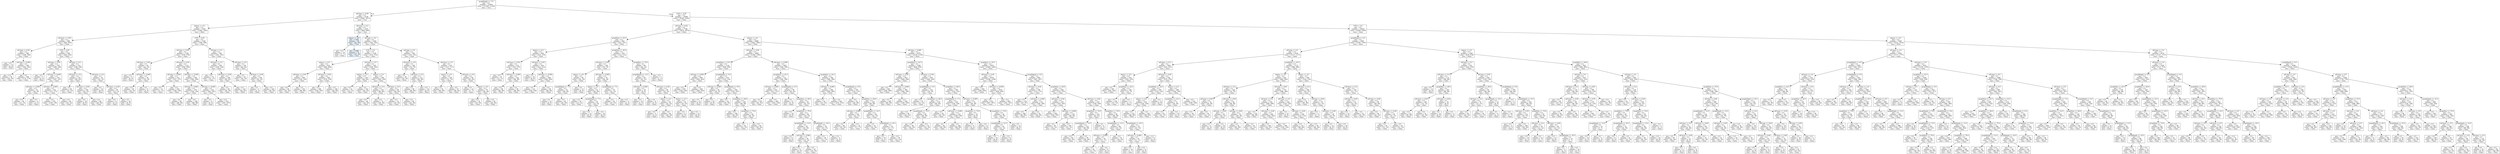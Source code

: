 digraph Tree {
node [shape=box, style="filled", color="black"] ;
0 [label="graphDepth <= 3.5\ngini = 0.5\nsamples = 22504\nvalue = [11250, 11254]\nclass = True", fillcolor="#ffffff"] ;
1 [label="sdComp <= 0.65\ngini = 0.5\nsamples = 4138\nvalue = [2067, 2071]\nclass = True", fillcolor="#ffffff"] ;
0 -> 1 [labeldistance=2.5, labelangle=45, headlabel="True"] ;
2 [label="nbproc <= 4.5\ngini = 0.5\nsamples = 2524\nvalue = [1262, 1262]\nclass = False", fillcolor="#ffffff"] ;
1 -> 2 ;
3 [label="sdComm <= 0.02\ngini = 0.5\nsamples = 986\nvalue = [493, 493]\nclass = False", fillcolor="#ffffff"] ;
2 -> 3 ;
4 [label="sdComp <= 0.02\ngini = 0.5\nsamples = 396\nvalue = [198, 198]\nclass = False", fillcolor="#ffffff"] ;
3 -> 4 ;
5 [label="gini = 0.5\nsamples = 12\nvalue = [6, 6]\nclass = False", fillcolor="#ffffff"] ;
4 -> 5 ;
6 [label="sdComp <= 0.065\ngini = 0.5\nsamples = 384\nvalue = [192, 192]\nclass = False", fillcolor="#ffffff"] ;
4 -> 6 ;
7 [label="gini = 0.5\nsamples = 36\nvalue = [18, 18]\nclass = False", fillcolor="#ffffff"] ;
6 -> 7 ;
8 [label="gini = 0.5\nsamples = 348\nvalue = [174, 174]\nclass = False", fillcolor="#ffffff"] ;
6 -> 8 ;
9 [label="CCR <= 0.55\ngini = 0.5\nsamples = 590\nvalue = [295, 295]\nclass = False", fillcolor="#ffffff"] ;
3 -> 9 ;
10 [label="sdComp <= 0.02\ngini = 0.5\nsamples = 378\nvalue = [189, 189]\nclass = False", fillcolor="#ffffff"] ;
9 -> 10 ;
11 [label="gini = 0.5\nsamples = 4\nvalue = [2, 2]\nclass = False", fillcolor="#ffffff"] ;
10 -> 11 ;
12 [label="sdComp <= 0.065\ngini = 0.5\nsamples = 374\nvalue = [187, 187]\nclass = False", fillcolor="#ffffff"] ;
10 -> 12 ;
13 [label="sdComm <= 0.065\ngini = 0.5\nsamples = 32\nvalue = [16, 16]\nclass = False", fillcolor="#ffffff"] ;
12 -> 13 ;
14 [label="gini = 0.5\nsamples = 26\nvalue = [13, 13]\nclass = False", fillcolor="#ffffff"] ;
13 -> 14 ;
15 [label="gini = 0.5\nsamples = 6\nvalue = [3, 3]\nclass = False", fillcolor="#ffffff"] ;
13 -> 15 ;
16 [label="sdComm <= 0.065\ngini = 0.5\nsamples = 342\nvalue = [171, 171]\nclass = False", fillcolor="#ffffff"] ;
12 -> 16 ;
17 [label="gini = 0.5\nsamples = 278\nvalue = [139, 139]\nclass = False", fillcolor="#ffffff"] ;
16 -> 17 ;
18 [label="gini = 0.5\nsamples = 64\nvalue = [32, 32]\nclass = False", fillcolor="#ffffff"] ;
16 -> 18 ;
19 [label="sdComp <= 0.2\ngini = 0.5\nsamples = 212\nvalue = [106, 106]\nclass = False", fillcolor="#ffffff"] ;
9 -> 19 ;
20 [label="sdComm <= 0.2\ngini = 0.5\nsamples = 170\nvalue = [85, 85]\nclass = False", fillcolor="#ffffff"] ;
19 -> 20 ;
21 [label="gini = 0.5\nsamples = 66\nvalue = [33, 33]\nclass = False", fillcolor="#ffffff"] ;
20 -> 21 ;
22 [label="sdComm <= 0.65\ngini = 0.5\nsamples = 104\nvalue = [52, 52]\nclass = False", fillcolor="#ffffff"] ;
20 -> 22 ;
23 [label="gini = 0.5\nsamples = 16\nvalue = [8, 8]\nclass = False", fillcolor="#ffffff"] ;
22 -> 23 ;
24 [label="gini = 0.5\nsamples = 88\nvalue = [44, 44]\nclass = False", fillcolor="#ffffff"] ;
22 -> 24 ;
25 [label="sdComm <= 0.2\ngini = 0.5\nsamples = 42\nvalue = [21, 21]\nclass = False", fillcolor="#ffffff"] ;
19 -> 25 ;
26 [label="gini = 0.5\nsamples = 16\nvalue = [8, 8]\nclass = False", fillcolor="#ffffff"] ;
25 -> 26 ;
27 [label="sdComm <= 0.65\ngini = 0.5\nsamples = 26\nvalue = [13, 13]\nclass = False", fillcolor="#ffffff"] ;
25 -> 27 ;
28 [label="gini = 0.5\nsamples = 8\nvalue = [4, 4]\nclass = False", fillcolor="#ffffff"] ;
27 -> 28 ;
29 [label="gini = 0.5\nsamples = 18\nvalue = [9, 9]\nclass = False", fillcolor="#ffffff"] ;
27 -> 29 ;
30 [label="CCR <= 0.55\ngini = 0.5\nsamples = 1538\nvalue = [769, 769]\nclass = False", fillcolor="#ffffff"] ;
2 -> 30 ;
31 [label="sdComp <= 0.02\ngini = 0.5\nsamples = 1156\nvalue = [578, 578]\nclass = False", fillcolor="#ffffff"] ;
30 -> 31 ;
32 [label="sdComm <= 0.02\ngini = 0.5\nsamples = 44\nvalue = [22, 22]\nclass = False", fillcolor="#ffffff"] ;
31 -> 32 ;
33 [label="gini = 0.5\nsamples = 8\nvalue = [4, 4]\nclass = False", fillcolor="#ffffff"] ;
32 -> 33 ;
34 [label="sdComm <= 0.065\ngini = 0.5\nsamples = 36\nvalue = [18, 18]\nclass = False", fillcolor="#ffffff"] ;
32 -> 34 ;
35 [label="gini = 0.5\nsamples = 28\nvalue = [14, 14]\nclass = False", fillcolor="#ffffff"] ;
34 -> 35 ;
36 [label="gini = 0.5\nsamples = 8\nvalue = [4, 4]\nclass = False", fillcolor="#ffffff"] ;
34 -> 36 ;
37 [label="sdComm <= 0.02\ngini = 0.5\nsamples = 1112\nvalue = [556, 556]\nclass = False", fillcolor="#ffffff"] ;
31 -> 37 ;
38 [label="sdComp <= 0.065\ngini = 0.5\nsamples = 314\nvalue = [157, 157]\nclass = False", fillcolor="#ffffff"] ;
37 -> 38 ;
39 [label="gini = 0.5\nsamples = 22\nvalue = [11, 11]\nclass = False", fillcolor="#ffffff"] ;
38 -> 39 ;
40 [label="gini = 0.5\nsamples = 292\nvalue = [146, 146]\nclass = False", fillcolor="#ffffff"] ;
38 -> 40 ;
41 [label="sdComm <= 0.065\ngini = 0.5\nsamples = 798\nvalue = [399, 399]\nclass = False", fillcolor="#ffffff"] ;
37 -> 41 ;
42 [label="sdComp <= 0.065\ngini = 0.5\nsamples = 276\nvalue = [138, 138]\nclass = False", fillcolor="#ffffff"] ;
41 -> 42 ;
43 [label="gini = 0.5\nsamples = 80\nvalue = [40, 40]\nclass = False", fillcolor="#ffffff"] ;
42 -> 43 ;
44 [label="gini = 0.5\nsamples = 196\nvalue = [98, 98]\nclass = False", fillcolor="#ffffff"] ;
42 -> 44 ;
45 [label="sdComp <= 0.065\ngini = 0.5\nsamples = 522\nvalue = [261, 261]\nclass = False", fillcolor="#ffffff"] ;
41 -> 45 ;
46 [label="gini = 0.5\nsamples = 8\nvalue = [4, 4]\nclass = False", fillcolor="#ffffff"] ;
45 -> 46 ;
47 [label="gini = 0.5\nsamples = 514\nvalue = [257, 257]\nclass = False", fillcolor="#ffffff"] ;
45 -> 47 ;
48 [label="sdComp <= 0.2\ngini = 0.5\nsamples = 382\nvalue = [191, 191]\nclass = False", fillcolor="#ffffff"] ;
30 -> 48 ;
49 [label="sdComm <= 0.2\ngini = 0.5\nsamples = 258\nvalue = [129, 129]\nclass = False", fillcolor="#ffffff"] ;
48 -> 49 ;
50 [label="gini = 0.5\nsamples = 74\nvalue = [37, 37]\nclass = False", fillcolor="#ffffff"] ;
49 -> 50 ;
51 [label="sdComm <= 0.65\ngini = 0.5\nsamples = 184\nvalue = [92, 92]\nclass = False", fillcolor="#ffffff"] ;
49 -> 51 ;
52 [label="gini = 0.5\nsamples = 60\nvalue = [30, 30]\nclass = False", fillcolor="#ffffff"] ;
51 -> 52 ;
53 [label="gini = 0.5\nsamples = 124\nvalue = [62, 62]\nclass = False", fillcolor="#ffffff"] ;
51 -> 53 ;
54 [label="sdComm <= 0.2\ngini = 0.5\nsamples = 124\nvalue = [62, 62]\nclass = False", fillcolor="#ffffff"] ;
48 -> 54 ;
55 [label="gini = 0.5\nsamples = 20\nvalue = [10, 10]\nclass = False", fillcolor="#ffffff"] ;
54 -> 55 ;
56 [label="sdComm <= 0.65\ngini = 0.5\nsamples = 104\nvalue = [52, 52]\nclass = False", fillcolor="#ffffff"] ;
54 -> 56 ;
57 [label="gini = 0.5\nsamples = 4\nvalue = [2, 2]\nclass = False", fillcolor="#ffffff"] ;
56 -> 57 ;
58 [label="gini = 0.5\nsamples = 100\nvalue = [50, 50]\nclass = False", fillcolor="#ffffff"] ;
56 -> 58 ;
59 [label="sdComm <= 0.2\ngini = 0.5\nsamples = 1614\nvalue = [805, 809]\nclass = True", fillcolor="#feffff"] ;
1 -> 59 ;
60 [label="nbproc <= 4.5\ngini = 0.499\nsamples = 88\nvalue = [42, 46]\nclass = True", fillcolor="#eef6fd"] ;
59 -> 60 ;
61 [label="gini = 0.5\nsamples = 14\nvalue = [7, 7]\nclass = False", fillcolor="#ffffff"] ;
60 -> 61 ;
62 [label="gini = 0.499\nsamples = 74\nvalue = [35, 39]\nclass = True", fillcolor="#ebf5fc"] ;
60 -> 62 ;
63 [label="sdComp <= 2.0\ngini = 0.5\nsamples = 1526\nvalue = [763, 763]\nclass = False", fillcolor="#ffffff"] ;
59 -> 63 ;
64 [label="CCR <= 5.5\ngini = 0.5\nsamples = 1144\nvalue = [572, 572]\nclass = False", fillcolor="#ffffff"] ;
63 -> 64 ;
65 [label="nbproc <= 4.5\ngini = 0.5\nsamples = 816\nvalue = [408, 408]\nclass = False", fillcolor="#ffffff"] ;
64 -> 65 ;
66 [label="sdComm <= 0.65\ngini = 0.5\nsamples = 260\nvalue = [130, 130]\nclass = False", fillcolor="#ffffff"] ;
65 -> 66 ;
67 [label="gini = 0.5\nsamples = 68\nvalue = [34, 34]\nclass = False", fillcolor="#ffffff"] ;
66 -> 67 ;
68 [label="gini = 0.5\nsamples = 192\nvalue = [96, 96]\nclass = False", fillcolor="#ffffff"] ;
66 -> 68 ;
69 [label="sdComm <= 0.65\ngini = 0.5\nsamples = 556\nvalue = [278, 278]\nclass = False", fillcolor="#ffffff"] ;
65 -> 69 ;
70 [label="gini = 0.5\nsamples = 388\nvalue = [194, 194]\nclass = False", fillcolor="#ffffff"] ;
69 -> 70 ;
71 [label="gini = 0.5\nsamples = 168\nvalue = [84, 84]\nclass = False", fillcolor="#ffffff"] ;
69 -> 71 ;
72 [label="sdComm <= 2.0\ngini = 0.5\nsamples = 328\nvalue = [164, 164]\nclass = False", fillcolor="#ffffff"] ;
64 -> 72 ;
73 [label="nbproc <= 4.5\ngini = 0.5\nsamples = 128\nvalue = [64, 64]\nclass = False", fillcolor="#ffffff"] ;
72 -> 73 ;
74 [label="gini = 0.5\nsamples = 24\nvalue = [12, 12]\nclass = False", fillcolor="#ffffff"] ;
73 -> 74 ;
75 [label="gini = 0.5\nsamples = 104\nvalue = [52, 52]\nclass = False", fillcolor="#ffffff"] ;
73 -> 75 ;
76 [label="nbproc <= 4.5\ngini = 0.5\nsamples = 200\nvalue = [100, 100]\nclass = False", fillcolor="#ffffff"] ;
72 -> 76 ;
77 [label="sdComm <= 6.5\ngini = 0.5\nsamples = 120\nvalue = [60, 60]\nclass = False", fillcolor="#ffffff"] ;
76 -> 77 ;
78 [label="gini = 0.5\nsamples = 48\nvalue = [24, 24]\nclass = False", fillcolor="#ffffff"] ;
77 -> 78 ;
79 [label="gini = 0.5\nsamples = 72\nvalue = [36, 36]\nclass = False", fillcolor="#ffffff"] ;
77 -> 79 ;
80 [label="sdComm <= 6.5\ngini = 0.5\nsamples = 80\nvalue = [40, 40]\nclass = False", fillcolor="#ffffff"] ;
76 -> 80 ;
81 [label="gini = 0.5\nsamples = 32\nvalue = [16, 16]\nclass = False", fillcolor="#ffffff"] ;
80 -> 81 ;
82 [label="gini = 0.5\nsamples = 48\nvalue = [24, 24]\nclass = False", fillcolor="#ffffff"] ;
80 -> 82 ;
83 [label="sdComp <= 6.5\ngini = 0.5\nsamples = 382\nvalue = [191, 191]\nclass = False", fillcolor="#ffffff"] ;
63 -> 83 ;
84 [label="sdComm <= 2.0\ngini = 0.5\nsamples = 148\nvalue = [74, 74]\nclass = False", fillcolor="#ffffff"] ;
83 -> 84 ;
85 [label="gini = 0.5\nsamples = 36\nvalue = [18, 18]\nclass = False", fillcolor="#ffffff"] ;
84 -> 85 ;
86 [label="sdComm <= 6.5\ngini = 0.5\nsamples = 112\nvalue = [56, 56]\nclass = False", fillcolor="#ffffff"] ;
84 -> 86 ;
87 [label="gini = 0.5\nsamples = 96\nvalue = [48, 48]\nclass = False", fillcolor="#ffffff"] ;
86 -> 87 ;
88 [label="gini = 0.5\nsamples = 16\nvalue = [8, 8]\nclass = False", fillcolor="#ffffff"] ;
86 -> 88 ;
89 [label="sdComm <= 2.0\ngini = 0.5\nsamples = 234\nvalue = [117, 117]\nclass = False", fillcolor="#ffffff"] ;
83 -> 89 ;
90 [label="nbproc <= 4.5\ngini = 0.5\nsamples = 144\nvalue = [72, 72]\nclass = False", fillcolor="#ffffff"] ;
89 -> 90 ;
91 [label="gini = 0.5\nsamples = 92\nvalue = [46, 46]\nclass = False", fillcolor="#ffffff"] ;
90 -> 91 ;
92 [label="gini = 0.5\nsamples = 52\nvalue = [26, 26]\nclass = False", fillcolor="#ffffff"] ;
90 -> 92 ;
93 [label="sdComm <= 6.5\ngini = 0.5\nsamples = 90\nvalue = [45, 45]\nclass = False", fillcolor="#ffffff"] ;
89 -> 93 ;
94 [label="gini = 0.5\nsamples = 14\nvalue = [7, 7]\nclass = False", fillcolor="#ffffff"] ;
93 -> 94 ;
95 [label="nbproc <= 4.5\ngini = 0.5\nsamples = 76\nvalue = [38, 38]\nclass = False", fillcolor="#ffffff"] ;
93 -> 95 ;
96 [label="gini = 0.5\nsamples = 36\nvalue = [18, 18]\nclass = False", fillcolor="#ffffff"] ;
95 -> 96 ;
97 [label="gini = 0.5\nsamples = 40\nvalue = [20, 20]\nclass = False", fillcolor="#ffffff"] ;
95 -> 97 ;
98 [label="CCR <= 0.55\ngini = 0.5\nsamples = 18366\nvalue = [9183, 9183]\nclass = False", fillcolor="#ffffff"] ;
0 -> 98 [labeldistance=2.5, labelangle=-45, headlabel="False"] ;
99 [label="sdComp <= 0.02\ngini = 0.5\nsamples = 7748\nvalue = [3874, 3874]\nclass = False", fillcolor="#ffffff"] ;
98 -> 99 ;
100 [label="graphSize <= 22.5\ngini = 0.5\nsamples = 862\nvalue = [431, 431]\nclass = False", fillcolor="#ffffff"] ;
99 -> 100 ;
101 [label="nbproc <= 4.5\ngini = 0.5\nsamples = 638\nvalue = [319, 319]\nclass = False", fillcolor="#ffffff"] ;
100 -> 101 ;
102 [label="sdComm <= 0.02\ngini = 0.5\nsamples = 214\nvalue = [107, 107]\nclass = False", fillcolor="#ffffff"] ;
101 -> 102 ;
103 [label="gini = 0.5\nsamples = 22\nvalue = [11, 11]\nclass = False", fillcolor="#ffffff"] ;
102 -> 103 ;
104 [label="sdComm <= 0.065\ngini = 0.5\nsamples = 192\nvalue = [96, 96]\nclass = False", fillcolor="#ffffff"] ;
102 -> 104 ;
105 [label="gini = 0.5\nsamples = 96\nvalue = [48, 48]\nclass = False", fillcolor="#ffffff"] ;
104 -> 105 ;
106 [label="gini = 0.5\nsamples = 96\nvalue = [48, 48]\nclass = False", fillcolor="#ffffff"] ;
104 -> 106 ;
107 [label="sdComm <= 0.02\ngini = 0.5\nsamples = 424\nvalue = [212, 212]\nclass = False", fillcolor="#ffffff"] ;
101 -> 107 ;
108 [label="gini = 0.5\nsamples = 16\nvalue = [8, 8]\nclass = False", fillcolor="#ffffff"] ;
107 -> 108 ;
109 [label="sdComm <= 0.065\ngini = 0.5\nsamples = 408\nvalue = [204, 204]\nclass = False", fillcolor="#ffffff"] ;
107 -> 109 ;
110 [label="gini = 0.5\nsamples = 312\nvalue = [156, 156]\nclass = False", fillcolor="#ffffff"] ;
109 -> 110 ;
111 [label="gini = 0.5\nsamples = 96\nvalue = [48, 48]\nclass = False", fillcolor="#ffffff"] ;
109 -> 111 ;
112 [label="graphSize <= 40.0\ngini = 0.5\nsamples = 224\nvalue = [112, 112]\nclass = False", fillcolor="#ffffff"] ;
100 -> 112 ;
113 [label="sdComm <= 0.02\ngini = 0.5\nsamples = 140\nvalue = [70, 70]\nclass = False", fillcolor="#ffffff"] ;
112 -> 113 ;
114 [label="nbproc <= 4.5\ngini = 0.5\nsamples = 64\nvalue = [32, 32]\nclass = False", fillcolor="#ffffff"] ;
113 -> 114 ;
115 [label="graphDepth <= 7.5\ngini = 0.5\nsamples = 52\nvalue = [26, 26]\nclass = False", fillcolor="#ffffff"] ;
114 -> 115 ;
116 [label="gini = 0.5\nsamples = 12\nvalue = [6, 6]\nclass = False", fillcolor="#ffffff"] ;
115 -> 116 ;
117 [label="gini = 0.5\nsamples = 40\nvalue = [20, 20]\nclass = False", fillcolor="#ffffff"] ;
115 -> 117 ;
118 [label="gini = 0.5\nsamples = 12\nvalue = [6, 6]\nclass = False", fillcolor="#ffffff"] ;
114 -> 118 ;
119 [label="sdComm <= 0.065\ngini = 0.5\nsamples = 76\nvalue = [38, 38]\nclass = False", fillcolor="#ffffff"] ;
113 -> 119 ;
120 [label="nbproc <= 4.5\ngini = 0.5\nsamples = 52\nvalue = [26, 26]\nclass = False", fillcolor="#ffffff"] ;
119 -> 120 ;
121 [label="gini = 0.5\nsamples = 24\nvalue = [12, 12]\nclass = False", fillcolor="#ffffff"] ;
120 -> 121 ;
122 [label="graphDepth <= 7.5\ngini = 0.5\nsamples = 28\nvalue = [14, 14]\nclass = False", fillcolor="#ffffff"] ;
120 -> 122 ;
123 [label="gini = 0.5\nsamples = 12\nvalue = [6, 6]\nclass = False", fillcolor="#ffffff"] ;
122 -> 123 ;
124 [label="gini = 0.5\nsamples = 16\nvalue = [8, 8]\nclass = False", fillcolor="#ffffff"] ;
122 -> 124 ;
125 [label="graphDepth <= 7.5\ngini = 0.5\nsamples = 24\nvalue = [12, 12]\nclass = False", fillcolor="#ffffff"] ;
119 -> 125 ;
126 [label="gini = 0.5\nsamples = 20\nvalue = [10, 10]\nclass = False", fillcolor="#ffffff"] ;
125 -> 126 ;
127 [label="gini = 0.5\nsamples = 4\nvalue = [2, 2]\nclass = False", fillcolor="#ffffff"] ;
125 -> 127 ;
128 [label="graphSize <= 75.0\ngini = 0.5\nsamples = 84\nvalue = [42, 42]\nclass = False", fillcolor="#ffffff"] ;
112 -> 128 ;
129 [label="graphDepth <= 12.5\ngini = 0.5\nsamples = 82\nvalue = [41, 41]\nclass = False", fillcolor="#ffffff"] ;
128 -> 129 ;
130 [label="sdComm <= 0.065\ngini = 0.5\nsamples = 18\nvalue = [9, 9]\nclass = False", fillcolor="#ffffff"] ;
129 -> 130 ;
131 [label="gini = 0.5\nsamples = 10\nvalue = [5, 5]\nclass = False", fillcolor="#ffffff"] ;
130 -> 131 ;
132 [label="gini = 0.5\nsamples = 8\nvalue = [4, 4]\nclass = False", fillcolor="#ffffff"] ;
130 -> 132 ;
133 [label="sdComm <= 0.02\ngini = 0.5\nsamples = 64\nvalue = [32, 32]\nclass = False", fillcolor="#ffffff"] ;
129 -> 133 ;
134 [label="nbproc <= 4.5\ngini = 0.5\nsamples = 44\nvalue = [22, 22]\nclass = False", fillcolor="#ffffff"] ;
133 -> 134 ;
135 [label="gini = 0.5\nsamples = 4\nvalue = [2, 2]\nclass = False", fillcolor="#ffffff"] ;
134 -> 135 ;
136 [label="gini = 0.5\nsamples = 40\nvalue = [20, 20]\nclass = False", fillcolor="#ffffff"] ;
134 -> 136 ;
137 [label="nbproc <= 4.5\ngini = 0.5\nsamples = 20\nvalue = [10, 10]\nclass = False", fillcolor="#ffffff"] ;
133 -> 137 ;
138 [label="gini = 0.5\nsamples = 8\nvalue = [4, 4]\nclass = False", fillcolor="#ffffff"] ;
137 -> 138 ;
139 [label="gini = 0.5\nsamples = 12\nvalue = [6, 6]\nclass = False", fillcolor="#ffffff"] ;
137 -> 139 ;
140 [label="gini = 0.5\nsamples = 2\nvalue = [1, 1]\nclass = False", fillcolor="#ffffff"] ;
128 -> 140 ;
141 [label="nbproc <= 4.5\ngini = 0.5\nsamples = 6886\nvalue = [3443, 3443]\nclass = False", fillcolor="#ffffff"] ;
99 -> 141 ;
142 [label="sdComm <= 0.02\ngini = 0.5\nsamples = 2608\nvalue = [1304, 1304]\nclass = False", fillcolor="#ffffff"] ;
141 -> 142 ;
143 [label="graphSize <= 22.5\ngini = 0.5\nsamples = 1116\nvalue = [558, 558]\nclass = False", fillcolor="#ffffff"] ;
142 -> 143 ;
144 [label="sdComp <= 0.065\ngini = 0.5\nsamples = 884\nvalue = [442, 442]\nclass = False", fillcolor="#ffffff"] ;
143 -> 144 ;
145 [label="gini = 0.5\nsamples = 476\nvalue = [238, 238]\nclass = False", fillcolor="#ffffff"] ;
144 -> 145 ;
146 [label="gini = 0.5\nsamples = 408\nvalue = [204, 204]\nclass = False", fillcolor="#ffffff"] ;
144 -> 146 ;
147 [label="graphDepth <= 6.5\ngini = 0.5\nsamples = 232\nvalue = [116, 116]\nclass = False", fillcolor="#ffffff"] ;
143 -> 147 ;
148 [label="sdComp <= 0.065\ngini = 0.5\nsamples = 28\nvalue = [14, 14]\nclass = False", fillcolor="#ffffff"] ;
147 -> 148 ;
149 [label="gini = 0.5\nsamples = 12\nvalue = [6, 6]\nclass = False", fillcolor="#ffffff"] ;
148 -> 149 ;
150 [label="gini = 0.5\nsamples = 16\nvalue = [8, 8]\nclass = False", fillcolor="#ffffff"] ;
148 -> 150 ;
151 [label="graphDepth <= 9.0\ngini = 0.5\nsamples = 204\nvalue = [102, 102]\nclass = False", fillcolor="#ffffff"] ;
147 -> 151 ;
152 [label="gini = 0.5\nsamples = 36\nvalue = [18, 18]\nclass = False", fillcolor="#ffffff"] ;
151 -> 152 ;
153 [label="graphSize <= 40.0\ngini = 0.5\nsamples = 168\nvalue = [84, 84]\nclass = False", fillcolor="#ffffff"] ;
151 -> 153 ;
154 [label="gini = 0.5\nsamples = 108\nvalue = [54, 54]\nclass = False", fillcolor="#ffffff"] ;
153 -> 154 ;
155 [label="graphSize <= 75.0\ngini = 0.5\nsamples = 60\nvalue = [30, 30]\nclass = False", fillcolor="#ffffff"] ;
153 -> 155 ;
156 [label="gini = 0.5\nsamples = 20\nvalue = [10, 10]\nclass = False", fillcolor="#ffffff"] ;
155 -> 156 ;
157 [label="gini = 0.5\nsamples = 40\nvalue = [20, 20]\nclass = False", fillcolor="#ffffff"] ;
155 -> 157 ;
158 [label="sdComm <= 0.065\ngini = 0.5\nsamples = 1492\nvalue = [746, 746]\nclass = False", fillcolor="#ffffff"] ;
142 -> 158 ;
159 [label="graphSize <= 22.5\ngini = 0.5\nsamples = 712\nvalue = [356, 356]\nclass = False", fillcolor="#ffffff"] ;
158 -> 159 ;
160 [label="sdComp <= 0.065\ngini = 0.5\nsamples = 622\nvalue = [311, 311]\nclass = False", fillcolor="#ffffff"] ;
159 -> 160 ;
161 [label="gini = 0.5\nsamples = 162\nvalue = [81, 81]\nclass = False", fillcolor="#ffffff"] ;
160 -> 161 ;
162 [label="gini = 0.5\nsamples = 460\nvalue = [230, 230]\nclass = False", fillcolor="#ffffff"] ;
160 -> 162 ;
163 [label="graphDepth <= 6.5\ngini = 0.5\nsamples = 90\nvalue = [45, 45]\nclass = False", fillcolor="#ffffff"] ;
159 -> 163 ;
164 [label="gini = 0.5\nsamples = 8\nvalue = [4, 4]\nclass = False", fillcolor="#ffffff"] ;
163 -> 164 ;
165 [label="graphSize <= 40.0\ngini = 0.5\nsamples = 82\nvalue = [41, 41]\nclass = False", fillcolor="#ffffff"] ;
163 -> 165 ;
166 [label="gini = 0.5\nsamples = 16\nvalue = [8, 8]\nclass = False", fillcolor="#ffffff"] ;
165 -> 166 ;
167 [label="graphSize <= 75.0\ngini = 0.5\nsamples = 66\nvalue = [33, 33]\nclass = False", fillcolor="#ffffff"] ;
165 -> 167 ;
168 [label="graphDepth <= 12.5\ngini = 0.5\nsamples = 36\nvalue = [18, 18]\nclass = False", fillcolor="#ffffff"] ;
167 -> 168 ;
169 [label="gini = 0.5\nsamples = 8\nvalue = [4, 4]\nclass = False", fillcolor="#ffffff"] ;
168 -> 169 ;
170 [label="sdComp <= 0.065\ngini = 0.5\nsamples = 28\nvalue = [14, 14]\nclass = False", fillcolor="#ffffff"] ;
168 -> 170 ;
171 [label="gini = 0.5\nsamples = 8\nvalue = [4, 4]\nclass = False", fillcolor="#ffffff"] ;
170 -> 171 ;
172 [label="gini = 0.5\nsamples = 20\nvalue = [10, 10]\nclass = False", fillcolor="#ffffff"] ;
170 -> 172 ;
173 [label="graphDepth <= 25.5\ngini = 0.5\nsamples = 30\nvalue = [15, 15]\nclass = False", fillcolor="#ffffff"] ;
167 -> 173 ;
174 [label="gini = 0.5\nsamples = 26\nvalue = [13, 13]\nclass = False", fillcolor="#ffffff"] ;
173 -> 174 ;
175 [label="gini = 0.5\nsamples = 4\nvalue = [2, 2]\nclass = False", fillcolor="#ffffff"] ;
173 -> 175 ;
176 [label="graphSize <= 22.5\ngini = 0.5\nsamples = 780\nvalue = [390, 390]\nclass = False", fillcolor="#ffffff"] ;
158 -> 176 ;
177 [label="sdComp <= 0.065\ngini = 0.5\nsamples = 560\nvalue = [280, 280]\nclass = False", fillcolor="#ffffff"] ;
176 -> 177 ;
178 [label="gini = 0.5\nsamples = 20\nvalue = [10, 10]\nclass = False", fillcolor="#ffffff"] ;
177 -> 178 ;
179 [label="gini = 0.5\nsamples = 540\nvalue = [270, 270]\nclass = False", fillcolor="#ffffff"] ;
177 -> 179 ;
180 [label="graphDepth <= 6.5\ngini = 0.5\nsamples = 220\nvalue = [110, 110]\nclass = False", fillcolor="#ffffff"] ;
176 -> 180 ;
181 [label="gini = 0.5\nsamples = 52\nvalue = [26, 26]\nclass = False", fillcolor="#ffffff"] ;
180 -> 181 ;
182 [label="graphSize <= 40.0\ngini = 0.5\nsamples = 168\nvalue = [84, 84]\nclass = False", fillcolor="#ffffff"] ;
180 -> 182 ;
183 [label="sdComp <= 0.065\ngini = 0.5\nsamples = 102\nvalue = [51, 51]\nclass = False", fillcolor="#ffffff"] ;
182 -> 183 ;
184 [label="gini = 0.5\nsamples = 68\nvalue = [34, 34]\nclass = False", fillcolor="#ffffff"] ;
183 -> 184 ;
185 [label="gini = 0.5\nsamples = 34\nvalue = [17, 17]\nclass = False", fillcolor="#ffffff"] ;
183 -> 185 ;
186 [label="graphDepth <= 12.5\ngini = 0.5\nsamples = 66\nvalue = [33, 33]\nclass = False", fillcolor="#ffffff"] ;
182 -> 186 ;
187 [label="gini = 0.5\nsamples = 32\nvalue = [16, 16]\nclass = False", fillcolor="#ffffff"] ;
186 -> 187 ;
188 [label="graphDepth <= 25.5\ngini = 0.5\nsamples = 34\nvalue = [17, 17]\nclass = False", fillcolor="#ffffff"] ;
186 -> 188 ;
189 [label="gini = 0.5\nsamples = 10\nvalue = [5, 5]\nclass = False", fillcolor="#ffffff"] ;
188 -> 189 ;
190 [label="gini = 0.5\nsamples = 24\nvalue = [12, 12]\nclass = False", fillcolor="#ffffff"] ;
188 -> 190 ;
191 [label="sdComp <= 0.065\ngini = 0.5\nsamples = 4278\nvalue = [2139, 2139]\nclass = False", fillcolor="#ffffff"] ;
141 -> 191 ;
192 [label="graphSize <= 22.5\ngini = 0.5\nsamples = 1308\nvalue = [654, 654]\nclass = False", fillcolor="#ffffff"] ;
191 -> 192 ;
193 [label="sdComm <= 0.02\ngini = 0.5\nsamples = 852\nvalue = [426, 426]\nclass = False", fillcolor="#ffffff"] ;
192 -> 193 ;
194 [label="gini = 0.5\nsamples = 492\nvalue = [246, 246]\nclass = False", fillcolor="#ffffff"] ;
193 -> 194 ;
195 [label="sdComm <= 0.065\ngini = 0.5\nsamples = 360\nvalue = [180, 180]\nclass = False", fillcolor="#ffffff"] ;
193 -> 195 ;
196 [label="gini = 0.5\nsamples = 160\nvalue = [80, 80]\nclass = False", fillcolor="#ffffff"] ;
195 -> 196 ;
197 [label="gini = 0.5\nsamples = 200\nvalue = [100, 100]\nclass = False", fillcolor="#ffffff"] ;
195 -> 197 ;
198 [label="sdComm <= 0.02\ngini = 0.5\nsamples = 456\nvalue = [228, 228]\nclass = False", fillcolor="#ffffff"] ;
192 -> 198 ;
199 [label="graphDepth <= 6.5\ngini = 0.5\nsamples = 152\nvalue = [76, 76]\nclass = False", fillcolor="#ffffff"] ;
198 -> 199 ;
200 [label="gini = 0.5\nsamples = 24\nvalue = [12, 12]\nclass = False", fillcolor="#ffffff"] ;
199 -> 200 ;
201 [label="graphSize <= 40.0\ngini = 0.5\nsamples = 128\nvalue = [64, 64]\nclass = False", fillcolor="#ffffff"] ;
199 -> 201 ;
202 [label="gini = 0.5\nsamples = 48\nvalue = [24, 24]\nclass = False", fillcolor="#ffffff"] ;
201 -> 202 ;
203 [label="graphDepth <= 12.5\ngini = 0.5\nsamples = 80\nvalue = [40, 40]\nclass = False", fillcolor="#ffffff"] ;
201 -> 203 ;
204 [label="gini = 0.5\nsamples = 48\nvalue = [24, 24]\nclass = False", fillcolor="#ffffff"] ;
203 -> 204 ;
205 [label="gini = 0.5\nsamples = 32\nvalue = [16, 16]\nclass = False", fillcolor="#ffffff"] ;
203 -> 205 ;
206 [label="graphSize <= 40.0\ngini = 0.5\nsamples = 304\nvalue = [152, 152]\nclass = False", fillcolor="#ffffff"] ;
198 -> 206 ;
207 [label="graphDepth <= 7.5\ngini = 0.5\nsamples = 252\nvalue = [126, 126]\nclass = False", fillcolor="#ffffff"] ;
206 -> 207 ;
208 [label="gini = 0.5\nsamples = 36\nvalue = [18, 18]\nclass = False", fillcolor="#ffffff"] ;
207 -> 208 ;
209 [label="sdComm <= 0.065\ngini = 0.5\nsamples = 216\nvalue = [108, 108]\nclass = False", fillcolor="#ffffff"] ;
207 -> 209 ;
210 [label="gini = 0.5\nsamples = 56\nvalue = [28, 28]\nclass = False", fillcolor="#ffffff"] ;
209 -> 210 ;
211 [label="gini = 0.5\nsamples = 160\nvalue = [80, 80]\nclass = False", fillcolor="#ffffff"] ;
209 -> 211 ;
212 [label="sdComm <= 0.065\ngini = 0.5\nsamples = 52\nvalue = [26, 26]\nclass = False", fillcolor="#ffffff"] ;
206 -> 212 ;
213 [label="graphSize <= 75.0\ngini = 0.5\nsamples = 16\nvalue = [8, 8]\nclass = False", fillcolor="#ffffff"] ;
212 -> 213 ;
214 [label="gini = 0.5\nsamples = 8\nvalue = [4, 4]\nclass = False", fillcolor="#ffffff"] ;
213 -> 214 ;
215 [label="gini = 0.5\nsamples = 8\nvalue = [4, 4]\nclass = False", fillcolor="#ffffff"] ;
213 -> 215 ;
216 [label="graphSize <= 75.0\ngini = 0.5\nsamples = 36\nvalue = [18, 18]\nclass = False", fillcolor="#ffffff"] ;
212 -> 216 ;
217 [label="graphDepth <= 12.5\ngini = 0.5\nsamples = 24\nvalue = [12, 12]\nclass = False", fillcolor="#ffffff"] ;
216 -> 217 ;
218 [label="gini = 0.5\nsamples = 16\nvalue = [8, 8]\nclass = False", fillcolor="#ffffff"] ;
217 -> 218 ;
219 [label="gini = 0.5\nsamples = 8\nvalue = [4, 4]\nclass = False", fillcolor="#ffffff"] ;
217 -> 219 ;
220 [label="gini = 0.5\nsamples = 12\nvalue = [6, 6]\nclass = False", fillcolor="#ffffff"] ;
216 -> 220 ;
221 [label="graphSize <= 22.5\ngini = 0.5\nsamples = 2970\nvalue = [1485, 1485]\nclass = False", fillcolor="#ffffff"] ;
191 -> 221 ;
222 [label="sdComm <= 0.02\ngini = 0.5\nsamples = 2076\nvalue = [1038, 1038]\nclass = False", fillcolor="#ffffff"] ;
221 -> 222 ;
223 [label="gini = 0.5\nsamples = 400\nvalue = [200, 200]\nclass = False", fillcolor="#ffffff"] ;
222 -> 223 ;
224 [label="sdComm <= 0.065\ngini = 0.5\nsamples = 1676\nvalue = [838, 838]\nclass = False", fillcolor="#ffffff"] ;
222 -> 224 ;
225 [label="gini = 0.5\nsamples = 814\nvalue = [407, 407]\nclass = False", fillcolor="#ffffff"] ;
224 -> 225 ;
226 [label="gini = 0.5\nsamples = 862\nvalue = [431, 431]\nclass = False", fillcolor="#ffffff"] ;
224 -> 226 ;
227 [label="graphDepth <= 6.5\ngini = 0.5\nsamples = 894\nvalue = [447, 447]\nclass = False", fillcolor="#ffffff"] ;
221 -> 227 ;
228 [label="sdComm <= 0.02\ngini = 0.5\nsamples = 346\nvalue = [173, 173]\nclass = False", fillcolor="#ffffff"] ;
227 -> 228 ;
229 [label="gini = 0.5\nsamples = 134\nvalue = [67, 67]\nclass = False", fillcolor="#ffffff"] ;
228 -> 229 ;
230 [label="sdComm <= 0.065\ngini = 0.5\nsamples = 212\nvalue = [106, 106]\nclass = False", fillcolor="#ffffff"] ;
228 -> 230 ;
231 [label="gini = 0.5\nsamples = 160\nvalue = [80, 80]\nclass = False", fillcolor="#ffffff"] ;
230 -> 231 ;
232 [label="gini = 0.5\nsamples = 52\nvalue = [26, 26]\nclass = False", fillcolor="#ffffff"] ;
230 -> 232 ;
233 [label="graphSize <= 40.0\ngini = 0.5\nsamples = 548\nvalue = [274, 274]\nclass = False", fillcolor="#ffffff"] ;
227 -> 233 ;
234 [label="sdComm <= 0.02\ngini = 0.5\nsamples = 330\nvalue = [165, 165]\nclass = False", fillcolor="#ffffff"] ;
233 -> 234 ;
235 [label="gini = 0.5\nsamples = 200\nvalue = [100, 100]\nclass = False", fillcolor="#ffffff"] ;
234 -> 235 ;
236 [label="sdComm <= 0.065\ngini = 0.5\nsamples = 130\nvalue = [65, 65]\nclass = False", fillcolor="#ffffff"] ;
234 -> 236 ;
237 [label="gini = 0.5\nsamples = 28\nvalue = [14, 14]\nclass = False", fillcolor="#ffffff"] ;
236 -> 237 ;
238 [label="gini = 0.5\nsamples = 102\nvalue = [51, 51]\nclass = False", fillcolor="#ffffff"] ;
236 -> 238 ;
239 [label="sdComm <= 0.02\ngini = 0.5\nsamples = 218\nvalue = [109, 109]\nclass = False", fillcolor="#ffffff"] ;
233 -> 239 ;
240 [label="graphSize <= 75.0\ngini = 0.5\nsamples = 122\nvalue = [61, 61]\nclass = False", fillcolor="#ffffff"] ;
239 -> 240 ;
241 [label="graphDepth <= 12.5\ngini = 0.5\nsamples = 116\nvalue = [58, 58]\nclass = False", fillcolor="#ffffff"] ;
240 -> 241 ;
242 [label="gini = 0.5\nsamples = 60\nvalue = [30, 30]\nclass = False", fillcolor="#ffffff"] ;
241 -> 242 ;
243 [label="gini = 0.5\nsamples = 56\nvalue = [28, 28]\nclass = False", fillcolor="#ffffff"] ;
241 -> 243 ;
244 [label="gini = 0.5\nsamples = 6\nvalue = [3, 3]\nclass = False", fillcolor="#ffffff"] ;
240 -> 244 ;
245 [label="graphSize <= 75.0\ngini = 0.5\nsamples = 96\nvalue = [48, 48]\nclass = False", fillcolor="#ffffff"] ;
239 -> 245 ;
246 [label="graphDepth <= 12.5\ngini = 0.5\nsamples = 66\nvalue = [33, 33]\nclass = False", fillcolor="#ffffff"] ;
245 -> 246 ;
247 [label="sdComm <= 0.065\ngini = 0.5\nsamples = 34\nvalue = [17, 17]\nclass = False", fillcolor="#ffffff"] ;
246 -> 247 ;
248 [label="gini = 0.5\nsamples = 26\nvalue = [13, 13]\nclass = False", fillcolor="#ffffff"] ;
247 -> 248 ;
249 [label="gini = 0.5\nsamples = 8\nvalue = [4, 4]\nclass = False", fillcolor="#ffffff"] ;
247 -> 249 ;
250 [label="gini = 0.5\nsamples = 32\nvalue = [16, 16]\nclass = False", fillcolor="#ffffff"] ;
246 -> 250 ;
251 [label="graphDepth <= 25.5\ngini = 0.5\nsamples = 30\nvalue = [15, 15]\nclass = False", fillcolor="#ffffff"] ;
245 -> 251 ;
252 [label="sdComm <= 0.065\ngini = 0.5\nsamples = 22\nvalue = [11, 11]\nclass = False", fillcolor="#ffffff"] ;
251 -> 252 ;
253 [label="gini = 0.5\nsamples = 14\nvalue = [7, 7]\nclass = False", fillcolor="#ffffff"] ;
252 -> 253 ;
254 [label="gini = 0.5\nsamples = 8\nvalue = [4, 4]\nclass = False", fillcolor="#ffffff"] ;
252 -> 254 ;
255 [label="gini = 0.5\nsamples = 8\nvalue = [4, 4]\nclass = False", fillcolor="#ffffff"] ;
251 -> 255 ;
256 [label="CCR <= 5.5\ngini = 0.5\nsamples = 10618\nvalue = [5309, 5309]\nclass = False", fillcolor="#ffffff"] ;
98 -> 256 ;
257 [label="graphDepth <= 6.5\ngini = 0.5\nsamples = 3590\nvalue = [1795, 1795]\nclass = False", fillcolor="#ffffff"] ;
256 -> 257 ;
258 [label="sdComp <= 0.2\ngini = 0.5\nsamples = 2234\nvalue = [1117, 1117]\nclass = False", fillcolor="#ffffff"] ;
257 -> 258 ;
259 [label="sdComm <= 0.2\ngini = 0.5\nsamples = 1062\nvalue = [531, 531]\nclass = False", fillcolor="#ffffff"] ;
258 -> 259 ;
260 [label="nbproc <= 4.5\ngini = 0.5\nsamples = 510\nvalue = [255, 255]\nclass = False", fillcolor="#ffffff"] ;
259 -> 260 ;
261 [label="gini = 0.5\nsamples = 364\nvalue = [182, 182]\nclass = False", fillcolor="#ffffff"] ;
260 -> 261 ;
262 [label="graphSize <= 22.5\ngini = 0.5\nsamples = 146\nvalue = [73, 73]\nclass = False", fillcolor="#ffffff"] ;
260 -> 262 ;
263 [label="gini = 0.5\nsamples = 144\nvalue = [72, 72]\nclass = False", fillcolor="#ffffff"] ;
262 -> 263 ;
264 [label="gini = 0.5\nsamples = 2\nvalue = [1, 1]\nclass = False", fillcolor="#ffffff"] ;
262 -> 264 ;
265 [label="sdComm <= 0.65\ngini = 0.5\nsamples = 552\nvalue = [276, 276]\nclass = False", fillcolor="#ffffff"] ;
259 -> 265 ;
266 [label="graphSize <= 22.5\ngini = 0.5\nsamples = 264\nvalue = [132, 132]\nclass = False", fillcolor="#ffffff"] ;
265 -> 266 ;
267 [label="nbproc <= 4.5\ngini = 0.5\nsamples = 252\nvalue = [126, 126]\nclass = False", fillcolor="#ffffff"] ;
266 -> 267 ;
268 [label="gini = 0.5\nsamples = 132\nvalue = [66, 66]\nclass = False", fillcolor="#ffffff"] ;
267 -> 268 ;
269 [label="gini = 0.5\nsamples = 120\nvalue = [60, 60]\nclass = False", fillcolor="#ffffff"] ;
267 -> 269 ;
270 [label="gini = 0.5\nsamples = 12\nvalue = [6, 6]\nclass = False", fillcolor="#ffffff"] ;
266 -> 270 ;
271 [label="nbproc <= 4.5\ngini = 0.5\nsamples = 288\nvalue = [144, 144]\nclass = False", fillcolor="#ffffff"] ;
265 -> 271 ;
272 [label="graphSize <= 22.5\ngini = 0.5\nsamples = 72\nvalue = [36, 36]\nclass = False", fillcolor="#ffffff"] ;
271 -> 272 ;
273 [label="gini = 0.5\nsamples = 62\nvalue = [31, 31]\nclass = False", fillcolor="#ffffff"] ;
272 -> 273 ;
274 [label="gini = 0.5\nsamples = 10\nvalue = [5, 5]\nclass = False", fillcolor="#ffffff"] ;
272 -> 274 ;
275 [label="gini = 0.5\nsamples = 216\nvalue = [108, 108]\nclass = False", fillcolor="#ffffff"] ;
271 -> 275 ;
276 [label="graphSize <= 22.5\ngini = 0.5\nsamples = 1172\nvalue = [586, 586]\nclass = False", fillcolor="#ffffff"] ;
258 -> 276 ;
277 [label="nbproc <= 4.5\ngini = 0.5\nsamples = 924\nvalue = [462, 462]\nclass = False", fillcolor="#ffffff"] ;
276 -> 277 ;
278 [label="sdComm <= 0.2\ngini = 0.5\nsamples = 148\nvalue = [74, 74]\nclass = False", fillcolor="#ffffff"] ;
277 -> 278 ;
279 [label="sdComp <= 0.65\ngini = 0.5\nsamples = 52\nvalue = [26, 26]\nclass = False", fillcolor="#ffffff"] ;
278 -> 279 ;
280 [label="gini = 0.5\nsamples = 28\nvalue = [14, 14]\nclass = False", fillcolor="#ffffff"] ;
279 -> 280 ;
281 [label="gini = 0.5\nsamples = 24\nvalue = [12, 12]\nclass = False", fillcolor="#ffffff"] ;
279 -> 281 ;
282 [label="sdComm <= 0.65\ngini = 0.5\nsamples = 96\nvalue = [48, 48]\nclass = False", fillcolor="#ffffff"] ;
278 -> 282 ;
283 [label="sdComp <= 0.65\ngini = 0.5\nsamples = 20\nvalue = [10, 10]\nclass = False", fillcolor="#ffffff"] ;
282 -> 283 ;
284 [label="gini = 0.5\nsamples = 4\nvalue = [2, 2]\nclass = False", fillcolor="#ffffff"] ;
283 -> 284 ;
285 [label="gini = 0.5\nsamples = 16\nvalue = [8, 8]\nclass = False", fillcolor="#ffffff"] ;
283 -> 285 ;
286 [label="sdComp <= 0.65\ngini = 0.5\nsamples = 76\nvalue = [38, 38]\nclass = False", fillcolor="#ffffff"] ;
282 -> 286 ;
287 [label="gini = 0.5\nsamples = 52\nvalue = [26, 26]\nclass = False", fillcolor="#ffffff"] ;
286 -> 287 ;
288 [label="gini = 0.5\nsamples = 24\nvalue = [12, 12]\nclass = False", fillcolor="#ffffff"] ;
286 -> 288 ;
289 [label="sdComp <= 0.65\ngini = 0.5\nsamples = 776\nvalue = [388, 388]\nclass = False", fillcolor="#ffffff"] ;
277 -> 289 ;
290 [label="sdComm <= 0.2\ngini = 0.5\nsamples = 536\nvalue = [268, 268]\nclass = False", fillcolor="#ffffff"] ;
289 -> 290 ;
291 [label="gini = 0.5\nsamples = 132\nvalue = [66, 66]\nclass = False", fillcolor="#ffffff"] ;
290 -> 291 ;
292 [label="sdComm <= 0.65\ngini = 0.5\nsamples = 404\nvalue = [202, 202]\nclass = False", fillcolor="#ffffff"] ;
290 -> 292 ;
293 [label="gini = 0.5\nsamples = 104\nvalue = [52, 52]\nclass = False", fillcolor="#ffffff"] ;
292 -> 293 ;
294 [label="gini = 0.5\nsamples = 300\nvalue = [150, 150]\nclass = False", fillcolor="#ffffff"] ;
292 -> 294 ;
295 [label="sdComm <= 0.2\ngini = 0.5\nsamples = 240\nvalue = [120, 120]\nclass = False", fillcolor="#ffffff"] ;
289 -> 295 ;
296 [label="gini = 0.5\nsamples = 12\nvalue = [6, 6]\nclass = False", fillcolor="#ffffff"] ;
295 -> 296 ;
297 [label="sdComm <= 0.65\ngini = 0.5\nsamples = 228\nvalue = [114, 114]\nclass = False", fillcolor="#ffffff"] ;
295 -> 297 ;
298 [label="gini = 0.5\nsamples = 172\nvalue = [86, 86]\nclass = False", fillcolor="#ffffff"] ;
297 -> 298 ;
299 [label="gini = 0.5\nsamples = 56\nvalue = [28, 28]\nclass = False", fillcolor="#ffffff"] ;
297 -> 299 ;
300 [label="nbproc <= 4.5\ngini = 0.5\nsamples = 248\nvalue = [124, 124]\nclass = False", fillcolor="#ffffff"] ;
276 -> 300 ;
301 [label="sdComm <= 0.2\ngini = 0.5\nsamples = 106\nvalue = [53, 53]\nclass = False", fillcolor="#ffffff"] ;
300 -> 301 ;
302 [label="gini = 0.5\nsamples = 76\nvalue = [38, 38]\nclass = False", fillcolor="#ffffff"] ;
301 -> 302 ;
303 [label="sdComp <= 0.65\ngini = 0.5\nsamples = 30\nvalue = [15, 15]\nclass = False", fillcolor="#ffffff"] ;
301 -> 303 ;
304 [label="gini = 0.5\nsamples = 2\nvalue = [1, 1]\nclass = False", fillcolor="#ffffff"] ;
303 -> 304 ;
305 [label="sdComm <= 0.65\ngini = 0.5\nsamples = 28\nvalue = [14, 14]\nclass = False", fillcolor="#ffffff"] ;
303 -> 305 ;
306 [label="gini = 0.5\nsamples = 12\nvalue = [6, 6]\nclass = False", fillcolor="#ffffff"] ;
305 -> 306 ;
307 [label="gini = 0.5\nsamples = 16\nvalue = [8, 8]\nclass = False", fillcolor="#ffffff"] ;
305 -> 307 ;
308 [label="sdComm <= 0.2\ngini = 0.5\nsamples = 142\nvalue = [71, 71]\nclass = False", fillcolor="#ffffff"] ;
300 -> 308 ;
309 [label="sdComp <= 0.65\ngini = 0.5\nsamples = 44\nvalue = [22, 22]\nclass = False", fillcolor="#ffffff"] ;
308 -> 309 ;
310 [label="gini = 0.5\nsamples = 12\nvalue = [6, 6]\nclass = False", fillcolor="#ffffff"] ;
309 -> 310 ;
311 [label="gini = 0.5\nsamples = 32\nvalue = [16, 16]\nclass = False", fillcolor="#ffffff"] ;
309 -> 311 ;
312 [label="sdComp <= 0.65\ngini = 0.5\nsamples = 98\nvalue = [49, 49]\nclass = False", fillcolor="#ffffff"] ;
308 -> 312 ;
313 [label="gini = 0.5\nsamples = 44\nvalue = [22, 22]\nclass = False", fillcolor="#ffffff"] ;
312 -> 313 ;
314 [label="sdComm <= 0.65\ngini = 0.5\nsamples = 54\nvalue = [27, 27]\nclass = False", fillcolor="#ffffff"] ;
312 -> 314 ;
315 [label="gini = 0.5\nsamples = 30\nvalue = [15, 15]\nclass = False", fillcolor="#ffffff"] ;
314 -> 315 ;
316 [label="gini = 0.5\nsamples = 24\nvalue = [12, 12]\nclass = False", fillcolor="#ffffff"] ;
314 -> 316 ;
317 [label="nbproc <= 4.5\ngini = 0.5\nsamples = 1356\nvalue = [678, 678]\nclass = False", fillcolor="#ffffff"] ;
257 -> 317 ;
318 [label="sdComp <= 0.2\ngini = 0.5\nsamples = 432\nvalue = [216, 216]\nclass = False", fillcolor="#ffffff"] ;
317 -> 318 ;
319 [label="sdComm <= 0.2\ngini = 0.5\nsamples = 172\nvalue = [86, 86]\nclass = False", fillcolor="#ffffff"] ;
318 -> 319 ;
320 [label="gini = 0.5\nsamples = 12\nvalue = [6, 6]\nclass = False", fillcolor="#ffffff"] ;
319 -> 320 ;
321 [label="graphSize <= 40.0\ngini = 0.5\nsamples = 160\nvalue = [80, 80]\nclass = False", fillcolor="#ffffff"] ;
319 -> 321 ;
322 [label="sdComm <= 0.65\ngini = 0.5\nsamples = 144\nvalue = [72, 72]\nclass = False", fillcolor="#ffffff"] ;
321 -> 322 ;
323 [label="gini = 0.5\nsamples = 112\nvalue = [56, 56]\nclass = False", fillcolor="#ffffff"] ;
322 -> 323 ;
324 [label="gini = 0.5\nsamples = 32\nvalue = [16, 16]\nclass = False", fillcolor="#ffffff"] ;
322 -> 324 ;
325 [label="sdComm <= 0.65\ngini = 0.5\nsamples = 16\nvalue = [8, 8]\nclass = False", fillcolor="#ffffff"] ;
321 -> 325 ;
326 [label="gini = 0.5\nsamples = 12\nvalue = [6, 6]\nclass = False", fillcolor="#ffffff"] ;
325 -> 326 ;
327 [label="gini = 0.5\nsamples = 4\nvalue = [2, 2]\nclass = False", fillcolor="#ffffff"] ;
325 -> 327 ;
328 [label="sdComp <= 0.65\ngini = 0.5\nsamples = 260\nvalue = [130, 130]\nclass = False", fillcolor="#ffffff"] ;
318 -> 328 ;
329 [label="graphSize <= 40.0\ngini = 0.5\nsamples = 92\nvalue = [46, 46]\nclass = False", fillcolor="#ffffff"] ;
328 -> 329 ;
330 [label="sdComm <= 0.2\ngini = 0.5\nsamples = 74\nvalue = [37, 37]\nclass = False", fillcolor="#ffffff"] ;
329 -> 330 ;
331 [label="gini = 0.5\nsamples = 48\nvalue = [24, 24]\nclass = False", fillcolor="#ffffff"] ;
330 -> 331 ;
332 [label="gini = 0.5\nsamples = 26\nvalue = [13, 13]\nclass = False", fillcolor="#ffffff"] ;
330 -> 332 ;
333 [label="graphDepth <= 25.5\ngini = 0.5\nsamples = 18\nvalue = [9, 9]\nclass = False", fillcolor="#ffffff"] ;
329 -> 333 ;
334 [label="gini = 0.5\nsamples = 4\nvalue = [2, 2]\nclass = False", fillcolor="#ffffff"] ;
333 -> 334 ;
335 [label="gini = 0.5\nsamples = 14\nvalue = [7, 7]\nclass = False", fillcolor="#ffffff"] ;
333 -> 335 ;
336 [label="graphDepth <= 9.0\ngini = 0.5\nsamples = 168\nvalue = [84, 84]\nclass = False", fillcolor="#ffffff"] ;
328 -> 336 ;
337 [label="gini = 0.5\nsamples = 4\nvalue = [2, 2]\nclass = False", fillcolor="#ffffff"] ;
336 -> 337 ;
338 [label="graphDepth <= 13.5\ngini = 0.5\nsamples = 164\nvalue = [82, 82]\nclass = False", fillcolor="#ffffff"] ;
336 -> 338 ;
339 [label="sdComm <= 0.55\ngini = 0.5\nsamples = 114\nvalue = [57, 57]\nclass = False", fillcolor="#ffffff"] ;
338 -> 339 ;
340 [label="gini = 0.5\nsamples = 6\nvalue = [3, 3]\nclass = False", fillcolor="#ffffff"] ;
339 -> 340 ;
341 [label="gini = 0.5\nsamples = 108\nvalue = [54, 54]\nclass = False", fillcolor="#ffffff"] ;
339 -> 341 ;
342 [label="graphSize <= 75.0\ngini = 0.5\nsamples = 50\nvalue = [25, 25]\nclass = False", fillcolor="#ffffff"] ;
338 -> 342 ;
343 [label="sdComm <= 0.2\ngini = 0.5\nsamples = 24\nvalue = [12, 12]\nclass = False", fillcolor="#ffffff"] ;
342 -> 343 ;
344 [label="gini = 0.5\nsamples = 10\nvalue = [5, 5]\nclass = False", fillcolor="#ffffff"] ;
343 -> 344 ;
345 [label="gini = 0.5\nsamples = 14\nvalue = [7, 7]\nclass = False", fillcolor="#ffffff"] ;
343 -> 345 ;
346 [label="sdComm <= 0.65\ngini = 0.5\nsamples = 26\nvalue = [13, 13]\nclass = False", fillcolor="#ffffff"] ;
342 -> 346 ;
347 [label="gini = 0.5\nsamples = 12\nvalue = [6, 6]\nclass = False", fillcolor="#ffffff"] ;
346 -> 347 ;
348 [label="graphDepth <= 25.5\ngini = 0.5\nsamples = 14\nvalue = [7, 7]\nclass = False", fillcolor="#ffffff"] ;
346 -> 348 ;
349 [label="gini = 0.5\nsamples = 4\nvalue = [2, 2]\nclass = False", fillcolor="#ffffff"] ;
348 -> 349 ;
350 [label="gini = 0.5\nsamples = 10\nvalue = [5, 5]\nclass = False", fillcolor="#ffffff"] ;
348 -> 350 ;
351 [label="graphSize <= 40.0\ngini = 0.5\nsamples = 924\nvalue = [462, 462]\nclass = False", fillcolor="#ffffff"] ;
317 -> 351 ;
352 [label="sdComp <= 0.2\ngini = 0.5\nsamples = 424\nvalue = [212, 212]\nclass = False", fillcolor="#ffffff"] ;
351 -> 352 ;
353 [label="sdComm <= 0.2\ngini = 0.5\nsamples = 116\nvalue = [58, 58]\nclass = False", fillcolor="#ffffff"] ;
352 -> 353 ;
354 [label="gini = 0.5\nsamples = 28\nvalue = [14, 14]\nclass = False", fillcolor="#ffffff"] ;
353 -> 354 ;
355 [label="sdComm <= 0.65\ngini = 0.5\nsamples = 88\nvalue = [44, 44]\nclass = False", fillcolor="#ffffff"] ;
353 -> 355 ;
356 [label="gini = 0.5\nsamples = 40\nvalue = [20, 20]\nclass = False", fillcolor="#ffffff"] ;
355 -> 356 ;
357 [label="gini = 0.5\nsamples = 48\nvalue = [24, 24]\nclass = False", fillcolor="#ffffff"] ;
355 -> 357 ;
358 [label="sdComp <= 0.65\ngini = 0.5\nsamples = 308\nvalue = [154, 154]\nclass = False", fillcolor="#ffffff"] ;
352 -> 358 ;
359 [label="sdComm <= 0.55\ngini = 0.5\nsamples = 270\nvalue = [135, 135]\nclass = False", fillcolor="#ffffff"] ;
358 -> 359 ;
360 [label="gini = 0.5\nsamples = 244\nvalue = [122, 122]\nclass = False", fillcolor="#ffffff"] ;
359 -> 360 ;
361 [label="gini = 0.5\nsamples = 26\nvalue = [13, 13]\nclass = False", fillcolor="#ffffff"] ;
359 -> 361 ;
362 [label="gini = 0.5\nsamples = 38\nvalue = [19, 19]\nclass = False", fillcolor="#ffffff"] ;
358 -> 362 ;
363 [label="sdComp <= 0.2\ngini = 0.5\nsamples = 500\nvalue = [250, 250]\nclass = False", fillcolor="#ffffff"] ;
351 -> 363 ;
364 [label="sdComm <= 0.2\ngini = 0.5\nsamples = 128\nvalue = [64, 64]\nclass = False", fillcolor="#ffffff"] ;
363 -> 364 ;
365 [label="gini = 0.5\nsamples = 24\nvalue = [12, 12]\nclass = False", fillcolor="#ffffff"] ;
364 -> 365 ;
366 [label="sdComm <= 0.65\ngini = 0.5\nsamples = 104\nvalue = [52, 52]\nclass = False", fillcolor="#ffffff"] ;
364 -> 366 ;
367 [label="graphSize <= 75.0\ngini = 0.5\nsamples = 46\nvalue = [23, 23]\nclass = False", fillcolor="#ffffff"] ;
366 -> 367 ;
368 [label="graphDepth <= 12.5\ngini = 0.5\nsamples = 14\nvalue = [7, 7]\nclass = False", fillcolor="#ffffff"] ;
367 -> 368 ;
369 [label="gini = 0.5\nsamples = 10\nvalue = [5, 5]\nclass = False", fillcolor="#ffffff"] ;
368 -> 369 ;
370 [label="gini = 0.5\nsamples = 4\nvalue = [2, 2]\nclass = False", fillcolor="#ffffff"] ;
368 -> 370 ;
371 [label="graphDepth <= 25.5\ngini = 0.5\nsamples = 32\nvalue = [16, 16]\nclass = False", fillcolor="#ffffff"] ;
367 -> 371 ;
372 [label="gini = 0.5\nsamples = 8\nvalue = [4, 4]\nclass = False", fillcolor="#ffffff"] ;
371 -> 372 ;
373 [label="gini = 0.5\nsamples = 24\nvalue = [12, 12]\nclass = False", fillcolor="#ffffff"] ;
371 -> 373 ;
374 [label="graphSize <= 75.0\ngini = 0.5\nsamples = 58\nvalue = [29, 29]\nclass = False", fillcolor="#ffffff"] ;
366 -> 374 ;
375 [label="graphDepth <= 12.5\ngini = 0.5\nsamples = 56\nvalue = [28, 28]\nclass = False", fillcolor="#ffffff"] ;
374 -> 375 ;
376 [label="gini = 0.5\nsamples = 40\nvalue = [20, 20]\nclass = False", fillcolor="#ffffff"] ;
375 -> 376 ;
377 [label="gini = 0.5\nsamples = 16\nvalue = [8, 8]\nclass = False", fillcolor="#ffffff"] ;
375 -> 377 ;
378 [label="gini = 0.5\nsamples = 2\nvalue = [1, 1]\nclass = False", fillcolor="#ffffff"] ;
374 -> 378 ;
379 [label="graphSize <= 75.0\ngini = 0.5\nsamples = 372\nvalue = [186, 186]\nclass = False", fillcolor="#ffffff"] ;
363 -> 379 ;
380 [label="sdComp <= 0.65\ngini = 0.5\nsamples = 268\nvalue = [134, 134]\nclass = False", fillcolor="#ffffff"] ;
379 -> 380 ;
381 [label="graphDepth <= 12.5\ngini = 0.5\nsamples = 116\nvalue = [58, 58]\nclass = False", fillcolor="#ffffff"] ;
380 -> 381 ;
382 [label="sdComm <= 0.2\ngini = 0.5\nsamples = 52\nvalue = [26, 26]\nclass = False", fillcolor="#ffffff"] ;
381 -> 382 ;
383 [label="gini = 0.5\nsamples = 40\nvalue = [20, 20]\nclass = False", fillcolor="#ffffff"] ;
382 -> 383 ;
384 [label="sdComm <= 0.65\ngini = 0.5\nsamples = 12\nvalue = [6, 6]\nclass = False", fillcolor="#ffffff"] ;
382 -> 384 ;
385 [label="gini = 0.5\nsamples = 4\nvalue = [2, 2]\nclass = False", fillcolor="#ffffff"] ;
384 -> 385 ;
386 [label="gini = 0.5\nsamples = 8\nvalue = [4, 4]\nclass = False", fillcolor="#ffffff"] ;
384 -> 386 ;
387 [label="sdComm <= 0.65\ngini = 0.5\nsamples = 64\nvalue = [32, 32]\nclass = False", fillcolor="#ffffff"] ;
381 -> 387 ;
388 [label="gini = 0.5\nsamples = 32\nvalue = [16, 16]\nclass = False", fillcolor="#ffffff"] ;
387 -> 388 ;
389 [label="gini = 0.5\nsamples = 32\nvalue = [16, 16]\nclass = False", fillcolor="#ffffff"] ;
387 -> 389 ;
390 [label="graphDepth <= 12.5\ngini = 0.5\nsamples = 152\nvalue = [76, 76]\nclass = False", fillcolor="#ffffff"] ;
380 -> 390 ;
391 [label="sdComm <= 0.65\ngini = 0.5\nsamples = 76\nvalue = [38, 38]\nclass = False", fillcolor="#ffffff"] ;
390 -> 391 ;
392 [label="gini = 0.5\nsamples = 34\nvalue = [17, 17]\nclass = False", fillcolor="#ffffff"] ;
391 -> 392 ;
393 [label="gini = 0.5\nsamples = 42\nvalue = [21, 21]\nclass = False", fillcolor="#ffffff"] ;
391 -> 393 ;
394 [label="gini = 0.5\nsamples = 76\nvalue = [38, 38]\nclass = False", fillcolor="#ffffff"] ;
390 -> 394 ;
395 [label="graphDepth <= 25.5\ngini = 0.5\nsamples = 104\nvalue = [52, 52]\nclass = False", fillcolor="#ffffff"] ;
379 -> 395 ;
396 [label="sdComm <= 0.2\ngini = 0.5\nsamples = 68\nvalue = [34, 34]\nclass = False", fillcolor="#ffffff"] ;
395 -> 396 ;
397 [label="gini = 0.5\nsamples = 16\nvalue = [8, 8]\nclass = False", fillcolor="#ffffff"] ;
396 -> 397 ;
398 [label="sdComp <= 0.65\ngini = 0.5\nsamples = 52\nvalue = [26, 26]\nclass = False", fillcolor="#ffffff"] ;
396 -> 398 ;
399 [label="sdComm <= 0.65\ngini = 0.5\nsamples = 20\nvalue = [10, 10]\nclass = False", fillcolor="#ffffff"] ;
398 -> 399 ;
400 [label="gini = 0.5\nsamples = 12\nvalue = [6, 6]\nclass = False", fillcolor="#ffffff"] ;
399 -> 400 ;
401 [label="gini = 0.5\nsamples = 8\nvalue = [4, 4]\nclass = False", fillcolor="#ffffff"] ;
399 -> 401 ;
402 [label="sdComm <= 0.65\ngini = 0.5\nsamples = 32\nvalue = [16, 16]\nclass = False", fillcolor="#ffffff"] ;
398 -> 402 ;
403 [label="gini = 0.5\nsamples = 12\nvalue = [6, 6]\nclass = False", fillcolor="#ffffff"] ;
402 -> 403 ;
404 [label="gini = 0.5\nsamples = 20\nvalue = [10, 10]\nclass = False", fillcolor="#ffffff"] ;
402 -> 404 ;
405 [label="sdComm <= 0.55\ngini = 0.5\nsamples = 36\nvalue = [18, 18]\nclass = False", fillcolor="#ffffff"] ;
395 -> 405 ;
406 [label="gini = 0.5\nsamples = 16\nvalue = [8, 8]\nclass = False", fillcolor="#ffffff"] ;
405 -> 406 ;
407 [label="sdComp <= 0.65\ngini = 0.5\nsamples = 20\nvalue = [10, 10]\nclass = False", fillcolor="#ffffff"] ;
405 -> 407 ;
408 [label="gini = 0.5\nsamples = 18\nvalue = [9, 9]\nclass = False", fillcolor="#ffffff"] ;
407 -> 408 ;
409 [label="gini = 0.5\nsamples = 2\nvalue = [1, 1]\nclass = False", fillcolor="#ffffff"] ;
407 -> 409 ;
410 [label="nbproc <= 4.5\ngini = 0.5\nsamples = 7028\nvalue = [3514, 3514]\nclass = False", fillcolor="#ffffff"] ;
256 -> 410 ;
411 [label="sdComp <= 2.0\ngini = 0.5\nsamples = 3554\nvalue = [1777, 1777]\nclass = False", fillcolor="#ffffff"] ;
410 -> 411 ;
412 [label="graphDepth <= 6.5\ngini = 0.5\nsamples = 1002\nvalue = [501, 501]\nclass = False", fillcolor="#ffffff"] ;
411 -> 412 ;
413 [label="sdComm <= 2.0\ngini = 0.5\nsamples = 210\nvalue = [105, 105]\nclass = False", fillcolor="#ffffff"] ;
412 -> 413 ;
414 [label="graphSize <= 22.5\ngini = 0.5\nsamples = 96\nvalue = [48, 48]\nclass = False", fillcolor="#ffffff"] ;
413 -> 414 ;
415 [label="gini = 0.5\nsamples = 72\nvalue = [36, 36]\nclass = False", fillcolor="#ffffff"] ;
414 -> 415 ;
416 [label="gini = 0.5\nsamples = 24\nvalue = [12, 12]\nclass = False", fillcolor="#ffffff"] ;
414 -> 416 ;
417 [label="sdComm <= 6.5\ngini = 0.5\nsamples = 114\nvalue = [57, 57]\nclass = False", fillcolor="#ffffff"] ;
413 -> 417 ;
418 [label="graphSize <= 22.5\ngini = 0.5\nsamples = 66\nvalue = [33, 33]\nclass = False", fillcolor="#ffffff"] ;
417 -> 418 ;
419 [label="gini = 0.5\nsamples = 18\nvalue = [9, 9]\nclass = False", fillcolor="#ffffff"] ;
418 -> 419 ;
420 [label="gini = 0.5\nsamples = 48\nvalue = [24, 24]\nclass = False", fillcolor="#ffffff"] ;
418 -> 420 ;
421 [label="gini = 0.5\nsamples = 48\nvalue = [24, 24]\nclass = False", fillcolor="#ffffff"] ;
417 -> 421 ;
422 [label="graphDepth <= 9.0\ngini = 0.5\nsamples = 792\nvalue = [396, 396]\nclass = False", fillcolor="#ffffff"] ;
412 -> 422 ;
423 [label="sdComm <= 2.0\ngini = 0.5\nsamples = 144\nvalue = [72, 72]\nclass = False", fillcolor="#ffffff"] ;
422 -> 423 ;
424 [label="gini = 0.5\nsamples = 48\nvalue = [24, 24]\nclass = False", fillcolor="#ffffff"] ;
423 -> 424 ;
425 [label="gini = 0.5\nsamples = 96\nvalue = [48, 48]\nclass = False", fillcolor="#ffffff"] ;
423 -> 425 ;
426 [label="sdComm <= 2.0\ngini = 0.5\nsamples = 648\nvalue = [324, 324]\nclass = False", fillcolor="#ffffff"] ;
422 -> 426 ;
427 [label="graphDepth <= 25.5\ngini = 0.5\nsamples = 168\nvalue = [84, 84]\nclass = False", fillcolor="#ffffff"] ;
426 -> 427 ;
428 [label="graphSize <= 75.0\ngini = 0.5\nsamples = 144\nvalue = [72, 72]\nclass = False", fillcolor="#ffffff"] ;
427 -> 428 ;
429 [label="gini = 0.5\nsamples = 48\nvalue = [24, 24]\nclass = False", fillcolor="#ffffff"] ;
428 -> 429 ;
430 [label="gini = 0.5\nsamples = 96\nvalue = [48, 48]\nclass = False", fillcolor="#ffffff"] ;
428 -> 430 ;
431 [label="gini = 0.5\nsamples = 24\nvalue = [12, 12]\nclass = False", fillcolor="#ffffff"] ;
427 -> 431 ;
432 [label="sdComm <= 6.5\ngini = 0.5\nsamples = 480\nvalue = [240, 240]\nclass = False", fillcolor="#ffffff"] ;
426 -> 432 ;
433 [label="gini = 0.5\nsamples = 96\nvalue = [48, 48]\nclass = False", fillcolor="#ffffff"] ;
432 -> 433 ;
434 [label="graphDepth <= 13.5\ngini = 0.5\nsamples = 384\nvalue = [192, 192]\nclass = False", fillcolor="#ffffff"] ;
432 -> 434 ;
435 [label="gini = 0.5\nsamples = 96\nvalue = [48, 48]\nclass = False", fillcolor="#ffffff"] ;
434 -> 435 ;
436 [label="gini = 0.5\nsamples = 288\nvalue = [144, 144]\nclass = False", fillcolor="#ffffff"] ;
434 -> 436 ;
437 [label="sdComm <= 2.0\ngini = 0.5\nsamples = 2552\nvalue = [1276, 1276]\nclass = False", fillcolor="#ffffff"] ;
411 -> 437 ;
438 [label="graphSize <= 22.5\ngini = 0.5\nsamples = 1056\nvalue = [528, 528]\nclass = False", fillcolor="#ffffff"] ;
437 -> 438 ;
439 [label="sdComp <= 6.5\ngini = 0.5\nsamples = 222\nvalue = [111, 111]\nclass = False", fillcolor="#ffffff"] ;
438 -> 439 ;
440 [label="gini = 0.5\nsamples = 6\nvalue = [3, 3]\nclass = False", fillcolor="#ffffff"] ;
439 -> 440 ;
441 [label="gini = 0.5\nsamples = 216\nvalue = [108, 108]\nclass = False", fillcolor="#ffffff"] ;
439 -> 441 ;
442 [label="graphDepth <= 6.5\ngini = 0.5\nsamples = 834\nvalue = [417, 417]\nclass = False", fillcolor="#ffffff"] ;
438 -> 442 ;
443 [label="gini = 0.5\nsamples = 66\nvalue = [33, 33]\nclass = False", fillcolor="#ffffff"] ;
442 -> 443 ;
444 [label="sdComp <= 6.5\ngini = 0.5\nsamples = 768\nvalue = [384, 384]\nclass = False", fillcolor="#ffffff"] ;
442 -> 444 ;
445 [label="graphDepth <= 9.0\ngini = 0.5\nsamples = 236\nvalue = [118, 118]\nclass = False", fillcolor="#ffffff"] ;
444 -> 445 ;
446 [label="gini = 0.5\nsamples = 16\nvalue = [8, 8]\nclass = False", fillcolor="#ffffff"] ;
445 -> 446 ;
447 [label="graphDepth <= 13.5\ngini = 0.5\nsamples = 220\nvalue = [110, 110]\nclass = False", fillcolor="#ffffff"] ;
445 -> 447 ;
448 [label="gini = 0.5\nsamples = 30\nvalue = [15, 15]\nclass = False", fillcolor="#ffffff"] ;
447 -> 448 ;
449 [label="graphSize <= 75.0\ngini = 0.5\nsamples = 190\nvalue = [95, 95]\nclass = False", fillcolor="#ffffff"] ;
447 -> 449 ;
450 [label="gini = 0.5\nsamples = 72\nvalue = [36, 36]\nclass = False", fillcolor="#ffffff"] ;
449 -> 450 ;
451 [label="gini = 0.5\nsamples = 118\nvalue = [59, 59]\nclass = False", fillcolor="#ffffff"] ;
449 -> 451 ;
452 [label="graphDepth <= 9.0\ngini = 0.5\nsamples = 532\nvalue = [266, 266]\nclass = False", fillcolor="#ffffff"] ;
444 -> 452 ;
453 [label="gini = 0.5\nsamples = 8\nvalue = [4, 4]\nclass = False", fillcolor="#ffffff"] ;
452 -> 453 ;
454 [label="graphDepth <= 13.5\ngini = 0.5\nsamples = 524\nvalue = [262, 262]\nclass = False", fillcolor="#ffffff"] ;
452 -> 454 ;
455 [label="gini = 0.5\nsamples = 216\nvalue = [108, 108]\nclass = False", fillcolor="#ffffff"] ;
454 -> 455 ;
456 [label="graphSize <= 75.0\ngini = 0.5\nsamples = 308\nvalue = [154, 154]\nclass = False", fillcolor="#ffffff"] ;
454 -> 456 ;
457 [label="gini = 0.5\nsamples = 12\nvalue = [6, 6]\nclass = False", fillcolor="#ffffff"] ;
456 -> 457 ;
458 [label="gini = 0.5\nsamples = 296\nvalue = [148, 148]\nclass = False", fillcolor="#ffffff"] ;
456 -> 458 ;
459 [label="sdComp <= 6.5\ngini = 0.5\nsamples = 1496\nvalue = [748, 748]\nclass = False", fillcolor="#ffffff"] ;
437 -> 459 ;
460 [label="sdComm <= 6.5\ngini = 0.5\nsamples = 882\nvalue = [441, 441]\nclass = False", fillcolor="#ffffff"] ;
459 -> 460 ;
461 [label="graphSize <= 22.5\ngini = 0.5\nsamples = 664\nvalue = [332, 332]\nclass = False", fillcolor="#ffffff"] ;
460 -> 461 ;
462 [label="gini = 0.5\nsamples = 216\nvalue = [108, 108]\nclass = False", fillcolor="#ffffff"] ;
461 -> 462 ;
463 [label="graphSize <= 40.0\ngini = 0.5\nsamples = 448\nvalue = [224, 224]\nclass = False", fillcolor="#ffffff"] ;
461 -> 463 ;
464 [label="gini = 0.5\nsamples = 152\nvalue = [76, 76]\nclass = False", fillcolor="#ffffff"] ;
463 -> 464 ;
465 [label="graphSize <= 75.0\ngini = 0.5\nsamples = 296\nvalue = [148, 148]\nclass = False", fillcolor="#ffffff"] ;
463 -> 465 ;
466 [label="graphDepth <= 12.5\ngini = 0.5\nsamples = 224\nvalue = [112, 112]\nclass = False", fillcolor="#ffffff"] ;
465 -> 466 ;
467 [label="gini = 0.5\nsamples = 48\nvalue = [24, 24]\nclass = False", fillcolor="#ffffff"] ;
466 -> 467 ;
468 [label="gini = 0.5\nsamples = 176\nvalue = [88, 88]\nclass = False", fillcolor="#ffffff"] ;
466 -> 468 ;
469 [label="graphDepth <= 25.5\ngini = 0.5\nsamples = 72\nvalue = [36, 36]\nclass = False", fillcolor="#ffffff"] ;
465 -> 469 ;
470 [label="gini = 0.5\nsamples = 48\nvalue = [24, 24]\nclass = False", fillcolor="#ffffff"] ;
469 -> 470 ;
471 [label="gini = 0.5\nsamples = 24\nvalue = [12, 12]\nclass = False", fillcolor="#ffffff"] ;
469 -> 471 ;
472 [label="graphSize <= 22.5\ngini = 0.5\nsamples = 218\nvalue = [109, 109]\nclass = False", fillcolor="#ffffff"] ;
460 -> 472 ;
473 [label="gini = 0.5\nsamples = 50\nvalue = [25, 25]\nclass = False", fillcolor="#ffffff"] ;
472 -> 473 ;
474 [label="graphDepth <= 6.5\ngini = 0.5\nsamples = 168\nvalue = [84, 84]\nclass = False", fillcolor="#ffffff"] ;
472 -> 474 ;
475 [label="gini = 0.5\nsamples = 24\nvalue = [12, 12]\nclass = False", fillcolor="#ffffff"] ;
474 -> 475 ;
476 [label="graphSize <= 75.0\ngini = 0.5\nsamples = 144\nvalue = [72, 72]\nclass = False", fillcolor="#ffffff"] ;
474 -> 476 ;
477 [label="gini = 0.5\nsamples = 96\nvalue = [48, 48]\nclass = False", fillcolor="#ffffff"] ;
476 -> 477 ;
478 [label="gini = 0.5\nsamples = 48\nvalue = [24, 24]\nclass = False", fillcolor="#ffffff"] ;
476 -> 478 ;
479 [label="sdComm <= 6.5\ngini = 0.5\nsamples = 614\nvalue = [307, 307]\nclass = False", fillcolor="#ffffff"] ;
459 -> 479 ;
480 [label="graphDepth <= 7.5\ngini = 0.5\nsamples = 366\nvalue = [183, 183]\nclass = False", fillcolor="#ffffff"] ;
479 -> 480 ;
481 [label="graphSize <= 22.5\ngini = 0.5\nsamples = 242\nvalue = [121, 121]\nclass = False", fillcolor="#ffffff"] ;
480 -> 481 ;
482 [label="gini = 0.5\nsamples = 206\nvalue = [103, 103]\nclass = False", fillcolor="#ffffff"] ;
481 -> 482 ;
483 [label="gini = 0.5\nsamples = 36\nvalue = [18, 18]\nclass = False", fillcolor="#ffffff"] ;
481 -> 483 ;
484 [label="graphSize <= 40.0\ngini = 0.5\nsamples = 124\nvalue = [62, 62]\nclass = False", fillcolor="#ffffff"] ;
480 -> 484 ;
485 [label="gini = 0.5\nsamples = 28\nvalue = [14, 14]\nclass = False", fillcolor="#ffffff"] ;
484 -> 485 ;
486 [label="gini = 0.5\nsamples = 96\nvalue = [48, 48]\nclass = False", fillcolor="#ffffff"] ;
484 -> 486 ;
487 [label="graphDepth <= 6.5\ngini = 0.5\nsamples = 248\nvalue = [124, 124]\nclass = False", fillcolor="#ffffff"] ;
479 -> 487 ;
488 [label="gini = 0.5\nsamples = 156\nvalue = [78, 78]\nclass = False", fillcolor="#ffffff"] ;
487 -> 488 ;
489 [label="graphDepth <= 9.0\ngini = 0.5\nsamples = 92\nvalue = [46, 46]\nclass = False", fillcolor="#ffffff"] ;
487 -> 489 ;
490 [label="gini = 0.5\nsamples = 12\nvalue = [6, 6]\nclass = False", fillcolor="#ffffff"] ;
489 -> 490 ;
491 [label="graphDepth <= 13.5\ngini = 0.5\nsamples = 80\nvalue = [40, 40]\nclass = False", fillcolor="#ffffff"] ;
489 -> 491 ;
492 [label="gini = 0.5\nsamples = 12\nvalue = [6, 6]\nclass = False", fillcolor="#ffffff"] ;
491 -> 492 ;
493 [label="graphDepth <= 25.5\ngini = 0.5\nsamples = 68\nvalue = [34, 34]\nclass = False", fillcolor="#ffffff"] ;
491 -> 493 ;
494 [label="gini = 0.5\nsamples = 56\nvalue = [28, 28]\nclass = False", fillcolor="#ffffff"] ;
493 -> 494 ;
495 [label="gini = 0.5\nsamples = 12\nvalue = [6, 6]\nclass = False", fillcolor="#ffffff"] ;
493 -> 495 ;
496 [label="sdComp <= 2.0\ngini = 0.5\nsamples = 3474\nvalue = [1737, 1737]\nclass = False", fillcolor="#ffffff"] ;
410 -> 496 ;
497 [label="sdComm <= 2.0\ngini = 0.5\nsamples = 1426\nvalue = [713, 713]\nclass = False", fillcolor="#ffffff"] ;
496 -> 497 ;
498 [label="graphDepth <= 6.5\ngini = 0.5\nsamples = 464\nvalue = [232, 232]\nclass = False", fillcolor="#ffffff"] ;
497 -> 498 ;
499 [label="graphSize <= 22.5\ngini = 0.5\nsamples = 136\nvalue = [68, 68]\nclass = False", fillcolor="#ffffff"] ;
498 -> 499 ;
500 [label="gini = 0.5\nsamples = 48\nvalue = [24, 24]\nclass = False", fillcolor="#ffffff"] ;
499 -> 500 ;
501 [label="gini = 0.5\nsamples = 88\nvalue = [44, 44]\nclass = False", fillcolor="#ffffff"] ;
499 -> 501 ;
502 [label="graphSize <= 40.0\ngini = 0.5\nsamples = 328\nvalue = [164, 164]\nclass = False", fillcolor="#ffffff"] ;
498 -> 502 ;
503 [label="gini = 0.5\nsamples = 48\nvalue = [24, 24]\nclass = False", fillcolor="#ffffff"] ;
502 -> 503 ;
504 [label="graphDepth <= 12.5\ngini = 0.5\nsamples = 280\nvalue = [140, 140]\nclass = False", fillcolor="#ffffff"] ;
502 -> 504 ;
505 [label="gini = 0.5\nsamples = 40\nvalue = [20, 20]\nclass = False", fillcolor="#ffffff"] ;
504 -> 505 ;
506 [label="graphDepth <= 25.5\ngini = 0.5\nsamples = 240\nvalue = [120, 120]\nclass = False", fillcolor="#ffffff"] ;
504 -> 506 ;
507 [label="graphSize <= 75.0\ngini = 0.5\nsamples = 192\nvalue = [96, 96]\nclass = False", fillcolor="#ffffff"] ;
506 -> 507 ;
508 [label="gini = 0.5\nsamples = 168\nvalue = [84, 84]\nclass = False", fillcolor="#ffffff"] ;
507 -> 508 ;
509 [label="gini = 0.5\nsamples = 24\nvalue = [12, 12]\nclass = False", fillcolor="#ffffff"] ;
507 -> 509 ;
510 [label="gini = 0.5\nsamples = 48\nvalue = [24, 24]\nclass = False", fillcolor="#ffffff"] ;
506 -> 510 ;
511 [label="graphDepth <= 6.5\ngini = 0.5\nsamples = 962\nvalue = [481, 481]\nclass = False", fillcolor="#ffffff"] ;
497 -> 511 ;
512 [label="sdComm <= 6.5\ngini = 0.5\nsamples = 168\nvalue = [84, 84]\nclass = False", fillcolor="#ffffff"] ;
511 -> 512 ;
513 [label="gini = 0.5\nsamples = 48\nvalue = [24, 24]\nclass = False", fillcolor="#ffffff"] ;
512 -> 513 ;
514 [label="gini = 0.5\nsamples = 120\nvalue = [60, 60]\nclass = False", fillcolor="#ffffff"] ;
512 -> 514 ;
515 [label="graphSize <= 40.0\ngini = 0.5\nsamples = 794\nvalue = [397, 397]\nclass = False", fillcolor="#ffffff"] ;
511 -> 515 ;
516 [label="sdComm <= 6.5\ngini = 0.5\nsamples = 192\nvalue = [96, 96]\nclass = False", fillcolor="#ffffff"] ;
515 -> 516 ;
517 [label="gini = 0.5\nsamples = 120\nvalue = [60, 60]\nclass = False", fillcolor="#ffffff"] ;
516 -> 517 ;
518 [label="gini = 0.5\nsamples = 72\nvalue = [36, 36]\nclass = False", fillcolor="#ffffff"] ;
516 -> 518 ;
519 [label="graphSize <= 75.0\ngini = 0.5\nsamples = 602\nvalue = [301, 301]\nclass = False", fillcolor="#ffffff"] ;
515 -> 519 ;
520 [label="graphDepth <= 12.5\ngini = 0.5\nsamples = 192\nvalue = [96, 96]\nclass = False", fillcolor="#ffffff"] ;
519 -> 520 ;
521 [label="sdComm <= 6.5\ngini = 0.5\nsamples = 72\nvalue = [36, 36]\nclass = False", fillcolor="#ffffff"] ;
520 -> 521 ;
522 [label="gini = 0.5\nsamples = 48\nvalue = [24, 24]\nclass = False", fillcolor="#ffffff"] ;
521 -> 522 ;
523 [label="gini = 0.5\nsamples = 24\nvalue = [12, 12]\nclass = False", fillcolor="#ffffff"] ;
521 -> 523 ;
524 [label="sdComm <= 6.5\ngini = 0.5\nsamples = 120\nvalue = [60, 60]\nclass = False", fillcolor="#ffffff"] ;
520 -> 524 ;
525 [label="gini = 0.5\nsamples = 48\nvalue = [24, 24]\nclass = False", fillcolor="#ffffff"] ;
524 -> 525 ;
526 [label="gini = 0.5\nsamples = 72\nvalue = [36, 36]\nclass = False", fillcolor="#ffffff"] ;
524 -> 526 ;
527 [label="sdComm <= 6.5\ngini = 0.5\nsamples = 410\nvalue = [205, 205]\nclass = False", fillcolor="#ffffff"] ;
519 -> 527 ;
528 [label="gini = 0.5\nsamples = 218\nvalue = [109, 109]\nclass = False", fillcolor="#ffffff"] ;
527 -> 528 ;
529 [label="graphDepth <= 25.5\ngini = 0.5\nsamples = 192\nvalue = [96, 96]\nclass = False", fillcolor="#ffffff"] ;
527 -> 529 ;
530 [label="gini = 0.5\nsamples = 48\nvalue = [24, 24]\nclass = False", fillcolor="#ffffff"] ;
529 -> 530 ;
531 [label="gini = 0.5\nsamples = 144\nvalue = [72, 72]\nclass = False", fillcolor="#ffffff"] ;
529 -> 531 ;
532 [label="graphDepth <= 6.5\ngini = 0.5\nsamples = 2048\nvalue = [1024, 1024]\nclass = False", fillcolor="#ffffff"] ;
496 -> 532 ;
533 [label="sdComp <= 6.5\ngini = 0.5\nsamples = 492\nvalue = [246, 246]\nclass = False", fillcolor="#ffffff"] ;
532 -> 533 ;
534 [label="graphSize <= 22.5\ngini = 0.5\nsamples = 344\nvalue = [172, 172]\nclass = False", fillcolor="#ffffff"] ;
533 -> 534 ;
535 [label="sdComm <= 2.0\ngini = 0.5\nsamples = 248\nvalue = [124, 124]\nclass = False", fillcolor="#ffffff"] ;
534 -> 535 ;
536 [label="gini = 0.5\nsamples = 32\nvalue = [16, 16]\nclass = False", fillcolor="#ffffff"] ;
535 -> 536 ;
537 [label="gini = 0.5\nsamples = 216\nvalue = [108, 108]\nclass = False", fillcolor="#ffffff"] ;
535 -> 537 ;
538 [label="sdComm <= 2.0\ngini = 0.5\nsamples = 96\nvalue = [48, 48]\nclass = False", fillcolor="#ffffff"] ;
534 -> 538 ;
539 [label="gini = 0.5\nsamples = 24\nvalue = [12, 12]\nclass = False", fillcolor="#ffffff"] ;
538 -> 539 ;
540 [label="gini = 0.5\nsamples = 72\nvalue = [36, 36]\nclass = False", fillcolor="#ffffff"] ;
538 -> 540 ;
541 [label="sdComm <= 2.0\ngini = 0.5\nsamples = 148\nvalue = [74, 74]\nclass = False", fillcolor="#ffffff"] ;
533 -> 541 ;
542 [label="gini = 0.5\nsamples = 20\nvalue = [10, 10]\nclass = False", fillcolor="#ffffff"] ;
541 -> 542 ;
543 [label="gini = 0.5\nsamples = 128\nvalue = [64, 64]\nclass = False", fillcolor="#ffffff"] ;
541 -> 543 ;
544 [label="sdComp <= 6.5\ngini = 0.5\nsamples = 1556\nvalue = [778, 778]\nclass = False", fillcolor="#ffffff"] ;
532 -> 544 ;
545 [label="graphDepth <= 13.5\ngini = 0.5\nsamples = 816\nvalue = [408, 408]\nclass = False", fillcolor="#ffffff"] ;
544 -> 545 ;
546 [label="sdComm <= 2.0\ngini = 0.5\nsamples = 244\nvalue = [122, 122]\nclass = False", fillcolor="#ffffff"] ;
545 -> 546 ;
547 [label="gini = 0.5\nsamples = 24\nvalue = [12, 12]\nclass = False", fillcolor="#ffffff"] ;
546 -> 547 ;
548 [label="sdComm <= 6.5\ngini = 0.5\nsamples = 220\nvalue = [110, 110]\nclass = False", fillcolor="#ffffff"] ;
546 -> 548 ;
549 [label="gini = 0.5\nsamples = 96\nvalue = [48, 48]\nclass = False", fillcolor="#ffffff"] ;
548 -> 549 ;
550 [label="gini = 0.5\nsamples = 124\nvalue = [62, 62]\nclass = False", fillcolor="#ffffff"] ;
548 -> 550 ;
551 [label="graphSize <= 75.0\ngini = 0.5\nsamples = 572\nvalue = [286, 286]\nclass = False", fillcolor="#ffffff"] ;
545 -> 551 ;
552 [label="sdComm <= 2.0\ngini = 0.5\nsamples = 300\nvalue = [150, 150]\nclass = False", fillcolor="#ffffff"] ;
551 -> 552 ;
553 [label="gini = 0.5\nsamples = 12\nvalue = [6, 6]\nclass = False", fillcolor="#ffffff"] ;
552 -> 553 ;
554 [label="sdComm <= 6.5\ngini = 0.5\nsamples = 288\nvalue = [144, 144]\nclass = False", fillcolor="#ffffff"] ;
552 -> 554 ;
555 [label="gini = 0.5\nsamples = 216\nvalue = [108, 108]\nclass = False", fillcolor="#ffffff"] ;
554 -> 555 ;
556 [label="gini = 0.5\nsamples = 72\nvalue = [36, 36]\nclass = False", fillcolor="#ffffff"] ;
554 -> 556 ;
557 [label="sdComm <= 2.0\ngini = 0.5\nsamples = 272\nvalue = [136, 136]\nclass = False", fillcolor="#ffffff"] ;
551 -> 557 ;
558 [label="graphDepth <= 25.5\ngini = 0.5\nsamples = 104\nvalue = [52, 52]\nclass = False", fillcolor="#ffffff"] ;
557 -> 558 ;
559 [label="gini = 0.5\nsamples = 8\nvalue = [4, 4]\nclass = False", fillcolor="#ffffff"] ;
558 -> 559 ;
560 [label="gini = 0.5\nsamples = 96\nvalue = [48, 48]\nclass = False", fillcolor="#ffffff"] ;
558 -> 560 ;
561 [label="graphDepth <= 25.5\ngini = 0.5\nsamples = 168\nvalue = [84, 84]\nclass = False", fillcolor="#ffffff"] ;
557 -> 561 ;
562 [label="gini = 0.5\nsamples = 16\nvalue = [8, 8]\nclass = False", fillcolor="#ffffff"] ;
561 -> 562 ;
563 [label="gini = 0.5\nsamples = 152\nvalue = [76, 76]\nclass = False", fillcolor="#ffffff"] ;
561 -> 563 ;
564 [label="graphSize <= 40.0\ngini = 0.5\nsamples = 740\nvalue = [370, 370]\nclass = False", fillcolor="#ffffff"] ;
544 -> 564 ;
565 [label="sdComm <= 2.0\ngini = 0.5\nsamples = 252\nvalue = [126, 126]\nclass = False", fillcolor="#ffffff"] ;
564 -> 565 ;
566 [label="gini = 0.5\nsamples = 96\nvalue = [48, 48]\nclass = False", fillcolor="#ffffff"] ;
565 -> 566 ;
567 [label="sdComm <= 6.5\ngini = 0.5\nsamples = 156\nvalue = [78, 78]\nclass = False", fillcolor="#ffffff"] ;
565 -> 567 ;
568 [label="gini = 0.5\nsamples = 36\nvalue = [18, 18]\nclass = False", fillcolor="#ffffff"] ;
567 -> 568 ;
569 [label="gini = 0.5\nsamples = 120\nvalue = [60, 60]\nclass = False", fillcolor="#ffffff"] ;
567 -> 569 ;
570 [label="graphDepth <= 12.5\ngini = 0.5\nsamples = 488\nvalue = [244, 244]\nclass = False", fillcolor="#ffffff"] ;
564 -> 570 ;
571 [label="gini = 0.5\nsamples = 104\nvalue = [52, 52]\nclass = False", fillcolor="#ffffff"] ;
570 -> 571 ;
572 [label="graphSize <= 75.0\ngini = 0.5\nsamples = 384\nvalue = [192, 192]\nclass = False", fillcolor="#ffffff"] ;
570 -> 572 ;
573 [label="sdComm <= 5.5\ngini = 0.5\nsamples = 188\nvalue = [94, 94]\nclass = False", fillcolor="#ffffff"] ;
572 -> 573 ;
574 [label="gini = 0.5\nsamples = 164\nvalue = [82, 82]\nclass = False", fillcolor="#ffffff"] ;
573 -> 574 ;
575 [label="gini = 0.5\nsamples = 24\nvalue = [12, 12]\nclass = False", fillcolor="#ffffff"] ;
573 -> 575 ;
576 [label="graphDepth <= 25.5\ngini = 0.5\nsamples = 196\nvalue = [98, 98]\nclass = False", fillcolor="#ffffff"] ;
572 -> 576 ;
577 [label="sdComm <= 2.0\ngini = 0.5\nsamples = 84\nvalue = [42, 42]\nclass = False", fillcolor="#ffffff"] ;
576 -> 577 ;
578 [label="gini = 0.5\nsamples = 20\nvalue = [10, 10]\nclass = False", fillcolor="#ffffff"] ;
577 -> 578 ;
579 [label="gini = 0.5\nsamples = 64\nvalue = [32, 32]\nclass = False", fillcolor="#ffffff"] ;
577 -> 579 ;
580 [label="sdComm <= 6.5\ngini = 0.5\nsamples = 112\nvalue = [56, 56]\nclass = False", fillcolor="#ffffff"] ;
576 -> 580 ;
581 [label="gini = 0.5\nsamples = 16\nvalue = [8, 8]\nclass = False", fillcolor="#ffffff"] ;
580 -> 581 ;
582 [label="gini = 0.5\nsamples = 96\nvalue = [48, 48]\nclass = False", fillcolor="#ffffff"] ;
580 -> 582 ;
}